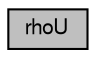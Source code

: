 digraph G
{
  bgcolor="transparent";
  edge [fontname="FreeSans",fontsize="10",labelfontname="FreeSans",labelfontsize="10"];
  node [fontname="FreeSans",fontsize="10",shape=record];
  rankdir=LR;
  Node1 [label="rhoU",height=0.2,width=0.4,color="black", fillcolor="grey75", style="filled" fontcolor="black"];
}
